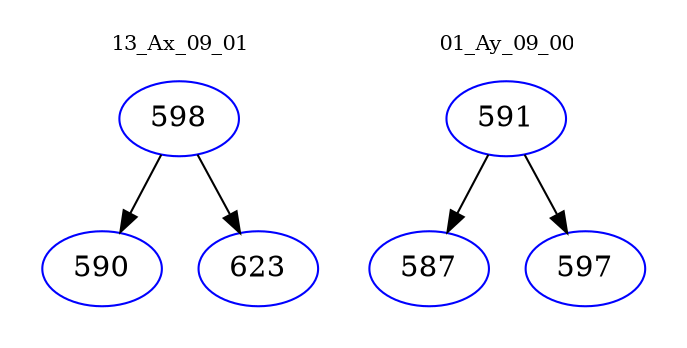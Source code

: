 digraph{
subgraph cluster_0 {
color = white
label = "13_Ax_09_01";
fontsize=10;
T0_598 [label="598", color="blue"]
T0_598 -> T0_590 [color="black"]
T0_590 [label="590", color="blue"]
T0_598 -> T0_623 [color="black"]
T0_623 [label="623", color="blue"]
}
subgraph cluster_1 {
color = white
label = "01_Ay_09_00";
fontsize=10;
T1_591 [label="591", color="blue"]
T1_591 -> T1_587 [color="black"]
T1_587 [label="587", color="blue"]
T1_591 -> T1_597 [color="black"]
T1_597 [label="597", color="blue"]
}
}
